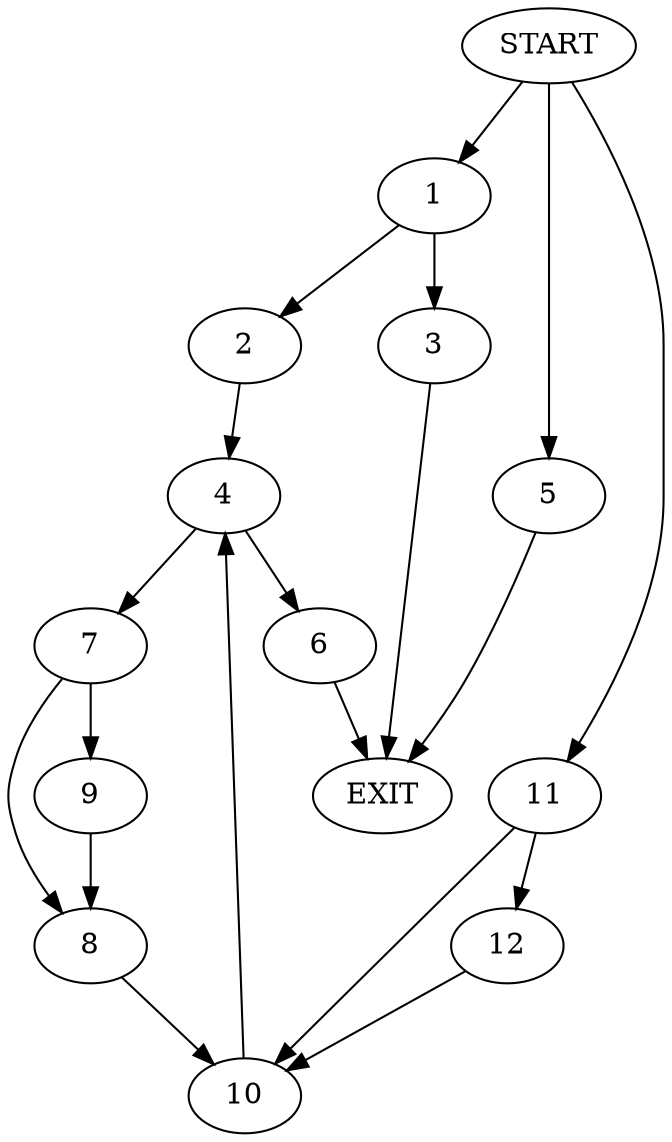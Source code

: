 digraph {
0 [label="START"]
13 [label="EXIT"]
0 -> 1
1 -> 2
1 -> 3
3 -> 13
2 -> 4
0 -> 5
5 -> 13
4 -> 6
4 -> 7
6 -> 13
7 -> 8
7 -> 9
9 -> 8
8 -> 10
10 -> 4
0 -> 11
11 -> 12
11 -> 10
12 -> 10
}
